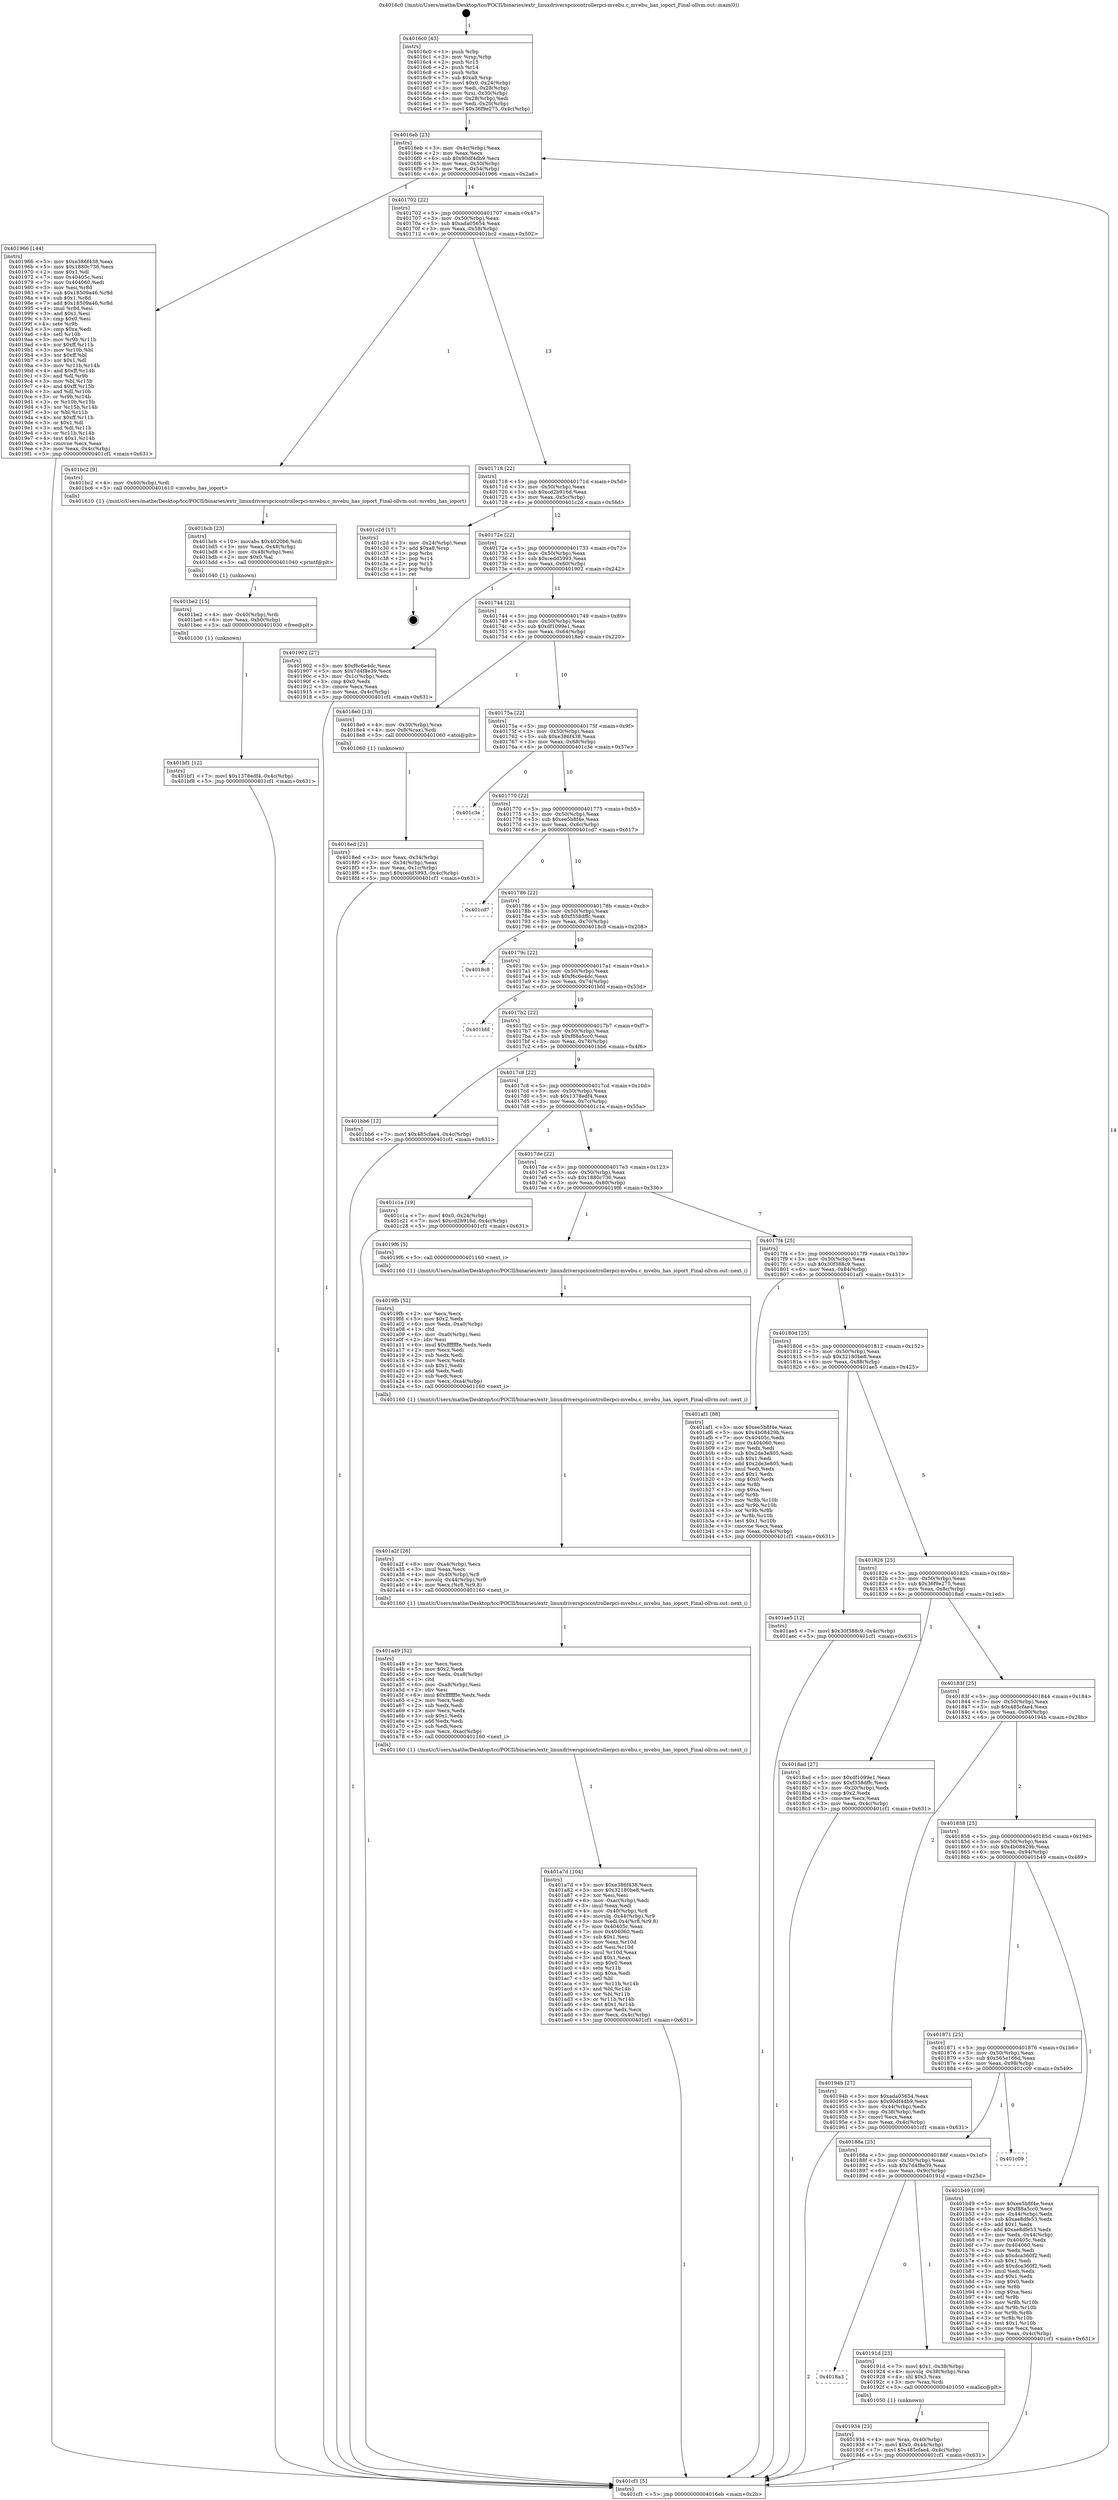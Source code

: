 digraph "0x4016c0" {
  label = "0x4016c0 (/mnt/c/Users/mathe/Desktop/tcc/POCII/binaries/extr_linuxdriverspcicontrollerpci-mvebu.c_mvebu_has_ioport_Final-ollvm.out::main(0))"
  labelloc = "t"
  node[shape=record]

  Entry [label="",width=0.3,height=0.3,shape=circle,fillcolor=black,style=filled]
  "0x4016eb" [label="{
     0x4016eb [23]\l
     | [instrs]\l
     &nbsp;&nbsp;0x4016eb \<+3\>: mov -0x4c(%rbp),%eax\l
     &nbsp;&nbsp;0x4016ee \<+2\>: mov %eax,%ecx\l
     &nbsp;&nbsp;0x4016f0 \<+6\>: sub $0x90df4db9,%ecx\l
     &nbsp;&nbsp;0x4016f6 \<+3\>: mov %eax,-0x50(%rbp)\l
     &nbsp;&nbsp;0x4016f9 \<+3\>: mov %ecx,-0x54(%rbp)\l
     &nbsp;&nbsp;0x4016fc \<+6\>: je 0000000000401966 \<main+0x2a6\>\l
  }"]
  "0x401966" [label="{
     0x401966 [144]\l
     | [instrs]\l
     &nbsp;&nbsp;0x401966 \<+5\>: mov $0xe386f438,%eax\l
     &nbsp;&nbsp;0x40196b \<+5\>: mov $0x1880c736,%ecx\l
     &nbsp;&nbsp;0x401970 \<+2\>: mov $0x1,%dl\l
     &nbsp;&nbsp;0x401972 \<+7\>: mov 0x40405c,%esi\l
     &nbsp;&nbsp;0x401979 \<+7\>: mov 0x404060,%edi\l
     &nbsp;&nbsp;0x401980 \<+3\>: mov %esi,%r8d\l
     &nbsp;&nbsp;0x401983 \<+7\>: sub $0x18509a46,%r8d\l
     &nbsp;&nbsp;0x40198a \<+4\>: sub $0x1,%r8d\l
     &nbsp;&nbsp;0x40198e \<+7\>: add $0x18509a46,%r8d\l
     &nbsp;&nbsp;0x401995 \<+4\>: imul %r8d,%esi\l
     &nbsp;&nbsp;0x401999 \<+3\>: and $0x1,%esi\l
     &nbsp;&nbsp;0x40199c \<+3\>: cmp $0x0,%esi\l
     &nbsp;&nbsp;0x40199f \<+4\>: sete %r9b\l
     &nbsp;&nbsp;0x4019a3 \<+3\>: cmp $0xa,%edi\l
     &nbsp;&nbsp;0x4019a6 \<+4\>: setl %r10b\l
     &nbsp;&nbsp;0x4019aa \<+3\>: mov %r9b,%r11b\l
     &nbsp;&nbsp;0x4019ad \<+4\>: xor $0xff,%r11b\l
     &nbsp;&nbsp;0x4019b1 \<+3\>: mov %r10b,%bl\l
     &nbsp;&nbsp;0x4019b4 \<+3\>: xor $0xff,%bl\l
     &nbsp;&nbsp;0x4019b7 \<+3\>: xor $0x1,%dl\l
     &nbsp;&nbsp;0x4019ba \<+3\>: mov %r11b,%r14b\l
     &nbsp;&nbsp;0x4019bd \<+4\>: and $0xff,%r14b\l
     &nbsp;&nbsp;0x4019c1 \<+3\>: and %dl,%r9b\l
     &nbsp;&nbsp;0x4019c4 \<+3\>: mov %bl,%r15b\l
     &nbsp;&nbsp;0x4019c7 \<+4\>: and $0xff,%r15b\l
     &nbsp;&nbsp;0x4019cb \<+3\>: and %dl,%r10b\l
     &nbsp;&nbsp;0x4019ce \<+3\>: or %r9b,%r14b\l
     &nbsp;&nbsp;0x4019d1 \<+3\>: or %r10b,%r15b\l
     &nbsp;&nbsp;0x4019d4 \<+3\>: xor %r15b,%r14b\l
     &nbsp;&nbsp;0x4019d7 \<+3\>: or %bl,%r11b\l
     &nbsp;&nbsp;0x4019da \<+4\>: xor $0xff,%r11b\l
     &nbsp;&nbsp;0x4019de \<+3\>: or $0x1,%dl\l
     &nbsp;&nbsp;0x4019e1 \<+3\>: and %dl,%r11b\l
     &nbsp;&nbsp;0x4019e4 \<+3\>: or %r11b,%r14b\l
     &nbsp;&nbsp;0x4019e7 \<+4\>: test $0x1,%r14b\l
     &nbsp;&nbsp;0x4019eb \<+3\>: cmovne %ecx,%eax\l
     &nbsp;&nbsp;0x4019ee \<+3\>: mov %eax,-0x4c(%rbp)\l
     &nbsp;&nbsp;0x4019f1 \<+5\>: jmp 0000000000401cf1 \<main+0x631\>\l
  }"]
  "0x401702" [label="{
     0x401702 [22]\l
     | [instrs]\l
     &nbsp;&nbsp;0x401702 \<+5\>: jmp 0000000000401707 \<main+0x47\>\l
     &nbsp;&nbsp;0x401707 \<+3\>: mov -0x50(%rbp),%eax\l
     &nbsp;&nbsp;0x40170a \<+5\>: sub $0xada05654,%eax\l
     &nbsp;&nbsp;0x40170f \<+3\>: mov %eax,-0x58(%rbp)\l
     &nbsp;&nbsp;0x401712 \<+6\>: je 0000000000401bc2 \<main+0x502\>\l
  }"]
  Exit [label="",width=0.3,height=0.3,shape=circle,fillcolor=black,style=filled,peripheries=2]
  "0x401bc2" [label="{
     0x401bc2 [9]\l
     | [instrs]\l
     &nbsp;&nbsp;0x401bc2 \<+4\>: mov -0x40(%rbp),%rdi\l
     &nbsp;&nbsp;0x401bc6 \<+5\>: call 0000000000401610 \<mvebu_has_ioport\>\l
     | [calls]\l
     &nbsp;&nbsp;0x401610 \{1\} (/mnt/c/Users/mathe/Desktop/tcc/POCII/binaries/extr_linuxdriverspcicontrollerpci-mvebu.c_mvebu_has_ioport_Final-ollvm.out::mvebu_has_ioport)\l
  }"]
  "0x401718" [label="{
     0x401718 [22]\l
     | [instrs]\l
     &nbsp;&nbsp;0x401718 \<+5\>: jmp 000000000040171d \<main+0x5d\>\l
     &nbsp;&nbsp;0x40171d \<+3\>: mov -0x50(%rbp),%eax\l
     &nbsp;&nbsp;0x401720 \<+5\>: sub $0xcd2b916d,%eax\l
     &nbsp;&nbsp;0x401725 \<+3\>: mov %eax,-0x5c(%rbp)\l
     &nbsp;&nbsp;0x401728 \<+6\>: je 0000000000401c2d \<main+0x56d\>\l
  }"]
  "0x401bf1" [label="{
     0x401bf1 [12]\l
     | [instrs]\l
     &nbsp;&nbsp;0x401bf1 \<+7\>: movl $0x1378edf4,-0x4c(%rbp)\l
     &nbsp;&nbsp;0x401bf8 \<+5\>: jmp 0000000000401cf1 \<main+0x631\>\l
  }"]
  "0x401c2d" [label="{
     0x401c2d [17]\l
     | [instrs]\l
     &nbsp;&nbsp;0x401c2d \<+3\>: mov -0x24(%rbp),%eax\l
     &nbsp;&nbsp;0x401c30 \<+7\>: add $0xa8,%rsp\l
     &nbsp;&nbsp;0x401c37 \<+1\>: pop %rbx\l
     &nbsp;&nbsp;0x401c38 \<+2\>: pop %r14\l
     &nbsp;&nbsp;0x401c3a \<+2\>: pop %r15\l
     &nbsp;&nbsp;0x401c3c \<+1\>: pop %rbp\l
     &nbsp;&nbsp;0x401c3d \<+1\>: ret\l
  }"]
  "0x40172e" [label="{
     0x40172e [22]\l
     | [instrs]\l
     &nbsp;&nbsp;0x40172e \<+5\>: jmp 0000000000401733 \<main+0x73\>\l
     &nbsp;&nbsp;0x401733 \<+3\>: mov -0x50(%rbp),%eax\l
     &nbsp;&nbsp;0x401736 \<+5\>: sub $0xcedd5993,%eax\l
     &nbsp;&nbsp;0x40173b \<+3\>: mov %eax,-0x60(%rbp)\l
     &nbsp;&nbsp;0x40173e \<+6\>: je 0000000000401902 \<main+0x242\>\l
  }"]
  "0x401be2" [label="{
     0x401be2 [15]\l
     | [instrs]\l
     &nbsp;&nbsp;0x401be2 \<+4\>: mov -0x40(%rbp),%rdi\l
     &nbsp;&nbsp;0x401be6 \<+6\>: mov %eax,-0xb0(%rbp)\l
     &nbsp;&nbsp;0x401bec \<+5\>: call 0000000000401030 \<free@plt\>\l
     | [calls]\l
     &nbsp;&nbsp;0x401030 \{1\} (unknown)\l
  }"]
  "0x401902" [label="{
     0x401902 [27]\l
     | [instrs]\l
     &nbsp;&nbsp;0x401902 \<+5\>: mov $0xf6c6e4dc,%eax\l
     &nbsp;&nbsp;0x401907 \<+5\>: mov $0x7d4f8e39,%ecx\l
     &nbsp;&nbsp;0x40190c \<+3\>: mov -0x1c(%rbp),%edx\l
     &nbsp;&nbsp;0x40190f \<+3\>: cmp $0x0,%edx\l
     &nbsp;&nbsp;0x401912 \<+3\>: cmove %ecx,%eax\l
     &nbsp;&nbsp;0x401915 \<+3\>: mov %eax,-0x4c(%rbp)\l
     &nbsp;&nbsp;0x401918 \<+5\>: jmp 0000000000401cf1 \<main+0x631\>\l
  }"]
  "0x401744" [label="{
     0x401744 [22]\l
     | [instrs]\l
     &nbsp;&nbsp;0x401744 \<+5\>: jmp 0000000000401749 \<main+0x89\>\l
     &nbsp;&nbsp;0x401749 \<+3\>: mov -0x50(%rbp),%eax\l
     &nbsp;&nbsp;0x40174c \<+5\>: sub $0xdf1099e1,%eax\l
     &nbsp;&nbsp;0x401751 \<+3\>: mov %eax,-0x64(%rbp)\l
     &nbsp;&nbsp;0x401754 \<+6\>: je 00000000004018e0 \<main+0x220\>\l
  }"]
  "0x401bcb" [label="{
     0x401bcb [23]\l
     | [instrs]\l
     &nbsp;&nbsp;0x401bcb \<+10\>: movabs $0x4020b6,%rdi\l
     &nbsp;&nbsp;0x401bd5 \<+3\>: mov %eax,-0x48(%rbp)\l
     &nbsp;&nbsp;0x401bd8 \<+3\>: mov -0x48(%rbp),%esi\l
     &nbsp;&nbsp;0x401bdb \<+2\>: mov $0x0,%al\l
     &nbsp;&nbsp;0x401bdd \<+5\>: call 0000000000401040 \<printf@plt\>\l
     | [calls]\l
     &nbsp;&nbsp;0x401040 \{1\} (unknown)\l
  }"]
  "0x4018e0" [label="{
     0x4018e0 [13]\l
     | [instrs]\l
     &nbsp;&nbsp;0x4018e0 \<+4\>: mov -0x30(%rbp),%rax\l
     &nbsp;&nbsp;0x4018e4 \<+4\>: mov 0x8(%rax),%rdi\l
     &nbsp;&nbsp;0x4018e8 \<+5\>: call 0000000000401060 \<atoi@plt\>\l
     | [calls]\l
     &nbsp;&nbsp;0x401060 \{1\} (unknown)\l
  }"]
  "0x40175a" [label="{
     0x40175a [22]\l
     | [instrs]\l
     &nbsp;&nbsp;0x40175a \<+5\>: jmp 000000000040175f \<main+0x9f\>\l
     &nbsp;&nbsp;0x40175f \<+3\>: mov -0x50(%rbp),%eax\l
     &nbsp;&nbsp;0x401762 \<+5\>: sub $0xe386f438,%eax\l
     &nbsp;&nbsp;0x401767 \<+3\>: mov %eax,-0x68(%rbp)\l
     &nbsp;&nbsp;0x40176a \<+6\>: je 0000000000401c3e \<main+0x57e\>\l
  }"]
  "0x401a7d" [label="{
     0x401a7d [104]\l
     | [instrs]\l
     &nbsp;&nbsp;0x401a7d \<+5\>: mov $0xe386f438,%ecx\l
     &nbsp;&nbsp;0x401a82 \<+5\>: mov $0x32180be8,%edx\l
     &nbsp;&nbsp;0x401a87 \<+2\>: xor %esi,%esi\l
     &nbsp;&nbsp;0x401a89 \<+6\>: mov -0xac(%rbp),%edi\l
     &nbsp;&nbsp;0x401a8f \<+3\>: imul %eax,%edi\l
     &nbsp;&nbsp;0x401a92 \<+4\>: mov -0x40(%rbp),%r8\l
     &nbsp;&nbsp;0x401a96 \<+4\>: movslq -0x44(%rbp),%r9\l
     &nbsp;&nbsp;0x401a9a \<+5\>: mov %edi,0x4(%r8,%r9,8)\l
     &nbsp;&nbsp;0x401a9f \<+7\>: mov 0x40405c,%eax\l
     &nbsp;&nbsp;0x401aa6 \<+7\>: mov 0x404060,%edi\l
     &nbsp;&nbsp;0x401aad \<+3\>: sub $0x1,%esi\l
     &nbsp;&nbsp;0x401ab0 \<+3\>: mov %eax,%r10d\l
     &nbsp;&nbsp;0x401ab3 \<+3\>: add %esi,%r10d\l
     &nbsp;&nbsp;0x401ab6 \<+4\>: imul %r10d,%eax\l
     &nbsp;&nbsp;0x401aba \<+3\>: and $0x1,%eax\l
     &nbsp;&nbsp;0x401abd \<+3\>: cmp $0x0,%eax\l
     &nbsp;&nbsp;0x401ac0 \<+4\>: sete %r11b\l
     &nbsp;&nbsp;0x401ac4 \<+3\>: cmp $0xa,%edi\l
     &nbsp;&nbsp;0x401ac7 \<+3\>: setl %bl\l
     &nbsp;&nbsp;0x401aca \<+3\>: mov %r11b,%r14b\l
     &nbsp;&nbsp;0x401acd \<+3\>: and %bl,%r14b\l
     &nbsp;&nbsp;0x401ad0 \<+3\>: xor %bl,%r11b\l
     &nbsp;&nbsp;0x401ad3 \<+3\>: or %r11b,%r14b\l
     &nbsp;&nbsp;0x401ad6 \<+4\>: test $0x1,%r14b\l
     &nbsp;&nbsp;0x401ada \<+3\>: cmovne %edx,%ecx\l
     &nbsp;&nbsp;0x401add \<+3\>: mov %ecx,-0x4c(%rbp)\l
     &nbsp;&nbsp;0x401ae0 \<+5\>: jmp 0000000000401cf1 \<main+0x631\>\l
  }"]
  "0x401c3e" [label="{
     0x401c3e\l
  }", style=dashed]
  "0x401770" [label="{
     0x401770 [22]\l
     | [instrs]\l
     &nbsp;&nbsp;0x401770 \<+5\>: jmp 0000000000401775 \<main+0xb5\>\l
     &nbsp;&nbsp;0x401775 \<+3\>: mov -0x50(%rbp),%eax\l
     &nbsp;&nbsp;0x401778 \<+5\>: sub $0xee5b8f4e,%eax\l
     &nbsp;&nbsp;0x40177d \<+3\>: mov %eax,-0x6c(%rbp)\l
     &nbsp;&nbsp;0x401780 \<+6\>: je 0000000000401cd7 \<main+0x617\>\l
  }"]
  "0x401a49" [label="{
     0x401a49 [52]\l
     | [instrs]\l
     &nbsp;&nbsp;0x401a49 \<+2\>: xor %ecx,%ecx\l
     &nbsp;&nbsp;0x401a4b \<+5\>: mov $0x2,%edx\l
     &nbsp;&nbsp;0x401a50 \<+6\>: mov %edx,-0xa8(%rbp)\l
     &nbsp;&nbsp;0x401a56 \<+1\>: cltd\l
     &nbsp;&nbsp;0x401a57 \<+6\>: mov -0xa8(%rbp),%esi\l
     &nbsp;&nbsp;0x401a5d \<+2\>: idiv %esi\l
     &nbsp;&nbsp;0x401a5f \<+6\>: imul $0xfffffffe,%edx,%edx\l
     &nbsp;&nbsp;0x401a65 \<+2\>: mov %ecx,%edi\l
     &nbsp;&nbsp;0x401a67 \<+2\>: sub %edx,%edi\l
     &nbsp;&nbsp;0x401a69 \<+2\>: mov %ecx,%edx\l
     &nbsp;&nbsp;0x401a6b \<+3\>: sub $0x1,%edx\l
     &nbsp;&nbsp;0x401a6e \<+2\>: add %edx,%edi\l
     &nbsp;&nbsp;0x401a70 \<+2\>: sub %edi,%ecx\l
     &nbsp;&nbsp;0x401a72 \<+6\>: mov %ecx,-0xac(%rbp)\l
     &nbsp;&nbsp;0x401a78 \<+5\>: call 0000000000401160 \<next_i\>\l
     | [calls]\l
     &nbsp;&nbsp;0x401160 \{1\} (/mnt/c/Users/mathe/Desktop/tcc/POCII/binaries/extr_linuxdriverspcicontrollerpci-mvebu.c_mvebu_has_ioport_Final-ollvm.out::next_i)\l
  }"]
  "0x401cd7" [label="{
     0x401cd7\l
  }", style=dashed]
  "0x401786" [label="{
     0x401786 [22]\l
     | [instrs]\l
     &nbsp;&nbsp;0x401786 \<+5\>: jmp 000000000040178b \<main+0xcb\>\l
     &nbsp;&nbsp;0x40178b \<+3\>: mov -0x50(%rbp),%eax\l
     &nbsp;&nbsp;0x40178e \<+5\>: sub $0xf358dffc,%eax\l
     &nbsp;&nbsp;0x401793 \<+3\>: mov %eax,-0x70(%rbp)\l
     &nbsp;&nbsp;0x401796 \<+6\>: je 00000000004018c8 \<main+0x208\>\l
  }"]
  "0x401a2f" [label="{
     0x401a2f [26]\l
     | [instrs]\l
     &nbsp;&nbsp;0x401a2f \<+6\>: mov -0xa4(%rbp),%ecx\l
     &nbsp;&nbsp;0x401a35 \<+3\>: imul %eax,%ecx\l
     &nbsp;&nbsp;0x401a38 \<+4\>: mov -0x40(%rbp),%r8\l
     &nbsp;&nbsp;0x401a3c \<+4\>: movslq -0x44(%rbp),%r9\l
     &nbsp;&nbsp;0x401a40 \<+4\>: mov %ecx,(%r8,%r9,8)\l
     &nbsp;&nbsp;0x401a44 \<+5\>: call 0000000000401160 \<next_i\>\l
     | [calls]\l
     &nbsp;&nbsp;0x401160 \{1\} (/mnt/c/Users/mathe/Desktop/tcc/POCII/binaries/extr_linuxdriverspcicontrollerpci-mvebu.c_mvebu_has_ioport_Final-ollvm.out::next_i)\l
  }"]
  "0x4018c8" [label="{
     0x4018c8\l
  }", style=dashed]
  "0x40179c" [label="{
     0x40179c [22]\l
     | [instrs]\l
     &nbsp;&nbsp;0x40179c \<+5\>: jmp 00000000004017a1 \<main+0xe1\>\l
     &nbsp;&nbsp;0x4017a1 \<+3\>: mov -0x50(%rbp),%eax\l
     &nbsp;&nbsp;0x4017a4 \<+5\>: sub $0xf6c6e4dc,%eax\l
     &nbsp;&nbsp;0x4017a9 \<+3\>: mov %eax,-0x74(%rbp)\l
     &nbsp;&nbsp;0x4017ac \<+6\>: je 0000000000401bfd \<main+0x53d\>\l
  }"]
  "0x4019fb" [label="{
     0x4019fb [52]\l
     | [instrs]\l
     &nbsp;&nbsp;0x4019fb \<+2\>: xor %ecx,%ecx\l
     &nbsp;&nbsp;0x4019fd \<+5\>: mov $0x2,%edx\l
     &nbsp;&nbsp;0x401a02 \<+6\>: mov %edx,-0xa0(%rbp)\l
     &nbsp;&nbsp;0x401a08 \<+1\>: cltd\l
     &nbsp;&nbsp;0x401a09 \<+6\>: mov -0xa0(%rbp),%esi\l
     &nbsp;&nbsp;0x401a0f \<+2\>: idiv %esi\l
     &nbsp;&nbsp;0x401a11 \<+6\>: imul $0xfffffffe,%edx,%edx\l
     &nbsp;&nbsp;0x401a17 \<+2\>: mov %ecx,%edi\l
     &nbsp;&nbsp;0x401a19 \<+2\>: sub %edx,%edi\l
     &nbsp;&nbsp;0x401a1b \<+2\>: mov %ecx,%edx\l
     &nbsp;&nbsp;0x401a1d \<+3\>: sub $0x1,%edx\l
     &nbsp;&nbsp;0x401a20 \<+2\>: add %edx,%edi\l
     &nbsp;&nbsp;0x401a22 \<+2\>: sub %edi,%ecx\l
     &nbsp;&nbsp;0x401a24 \<+6\>: mov %ecx,-0xa4(%rbp)\l
     &nbsp;&nbsp;0x401a2a \<+5\>: call 0000000000401160 \<next_i\>\l
     | [calls]\l
     &nbsp;&nbsp;0x401160 \{1\} (/mnt/c/Users/mathe/Desktop/tcc/POCII/binaries/extr_linuxdriverspcicontrollerpci-mvebu.c_mvebu_has_ioport_Final-ollvm.out::next_i)\l
  }"]
  "0x401bfd" [label="{
     0x401bfd\l
  }", style=dashed]
  "0x4017b2" [label="{
     0x4017b2 [22]\l
     | [instrs]\l
     &nbsp;&nbsp;0x4017b2 \<+5\>: jmp 00000000004017b7 \<main+0xf7\>\l
     &nbsp;&nbsp;0x4017b7 \<+3\>: mov -0x50(%rbp),%eax\l
     &nbsp;&nbsp;0x4017ba \<+5\>: sub $0xf88a5cc0,%eax\l
     &nbsp;&nbsp;0x4017bf \<+3\>: mov %eax,-0x78(%rbp)\l
     &nbsp;&nbsp;0x4017c2 \<+6\>: je 0000000000401bb6 \<main+0x4f6\>\l
  }"]
  "0x401934" [label="{
     0x401934 [23]\l
     | [instrs]\l
     &nbsp;&nbsp;0x401934 \<+4\>: mov %rax,-0x40(%rbp)\l
     &nbsp;&nbsp;0x401938 \<+7\>: movl $0x0,-0x44(%rbp)\l
     &nbsp;&nbsp;0x40193f \<+7\>: movl $0x485cfae4,-0x4c(%rbp)\l
     &nbsp;&nbsp;0x401946 \<+5\>: jmp 0000000000401cf1 \<main+0x631\>\l
  }"]
  "0x401bb6" [label="{
     0x401bb6 [12]\l
     | [instrs]\l
     &nbsp;&nbsp;0x401bb6 \<+7\>: movl $0x485cfae4,-0x4c(%rbp)\l
     &nbsp;&nbsp;0x401bbd \<+5\>: jmp 0000000000401cf1 \<main+0x631\>\l
  }"]
  "0x4017c8" [label="{
     0x4017c8 [22]\l
     | [instrs]\l
     &nbsp;&nbsp;0x4017c8 \<+5\>: jmp 00000000004017cd \<main+0x10d\>\l
     &nbsp;&nbsp;0x4017cd \<+3\>: mov -0x50(%rbp),%eax\l
     &nbsp;&nbsp;0x4017d0 \<+5\>: sub $0x1378edf4,%eax\l
     &nbsp;&nbsp;0x4017d5 \<+3\>: mov %eax,-0x7c(%rbp)\l
     &nbsp;&nbsp;0x4017d8 \<+6\>: je 0000000000401c1a \<main+0x55a\>\l
  }"]
  "0x4018a3" [label="{
     0x4018a3\l
  }", style=dashed]
  "0x401c1a" [label="{
     0x401c1a [19]\l
     | [instrs]\l
     &nbsp;&nbsp;0x401c1a \<+7\>: movl $0x0,-0x24(%rbp)\l
     &nbsp;&nbsp;0x401c21 \<+7\>: movl $0xcd2b916d,-0x4c(%rbp)\l
     &nbsp;&nbsp;0x401c28 \<+5\>: jmp 0000000000401cf1 \<main+0x631\>\l
  }"]
  "0x4017de" [label="{
     0x4017de [22]\l
     | [instrs]\l
     &nbsp;&nbsp;0x4017de \<+5\>: jmp 00000000004017e3 \<main+0x123\>\l
     &nbsp;&nbsp;0x4017e3 \<+3\>: mov -0x50(%rbp),%eax\l
     &nbsp;&nbsp;0x4017e6 \<+5\>: sub $0x1880c736,%eax\l
     &nbsp;&nbsp;0x4017eb \<+3\>: mov %eax,-0x80(%rbp)\l
     &nbsp;&nbsp;0x4017ee \<+6\>: je 00000000004019f6 \<main+0x336\>\l
  }"]
  "0x40191d" [label="{
     0x40191d [23]\l
     | [instrs]\l
     &nbsp;&nbsp;0x40191d \<+7\>: movl $0x1,-0x38(%rbp)\l
     &nbsp;&nbsp;0x401924 \<+4\>: movslq -0x38(%rbp),%rax\l
     &nbsp;&nbsp;0x401928 \<+4\>: shl $0x3,%rax\l
     &nbsp;&nbsp;0x40192c \<+3\>: mov %rax,%rdi\l
     &nbsp;&nbsp;0x40192f \<+5\>: call 0000000000401050 \<malloc@plt\>\l
     | [calls]\l
     &nbsp;&nbsp;0x401050 \{1\} (unknown)\l
  }"]
  "0x4019f6" [label="{
     0x4019f6 [5]\l
     | [instrs]\l
     &nbsp;&nbsp;0x4019f6 \<+5\>: call 0000000000401160 \<next_i\>\l
     | [calls]\l
     &nbsp;&nbsp;0x401160 \{1\} (/mnt/c/Users/mathe/Desktop/tcc/POCII/binaries/extr_linuxdriverspcicontrollerpci-mvebu.c_mvebu_has_ioport_Final-ollvm.out::next_i)\l
  }"]
  "0x4017f4" [label="{
     0x4017f4 [25]\l
     | [instrs]\l
     &nbsp;&nbsp;0x4017f4 \<+5\>: jmp 00000000004017f9 \<main+0x139\>\l
     &nbsp;&nbsp;0x4017f9 \<+3\>: mov -0x50(%rbp),%eax\l
     &nbsp;&nbsp;0x4017fc \<+5\>: sub $0x30f388c9,%eax\l
     &nbsp;&nbsp;0x401801 \<+6\>: mov %eax,-0x84(%rbp)\l
     &nbsp;&nbsp;0x401807 \<+6\>: je 0000000000401af1 \<main+0x431\>\l
  }"]
  "0x40188a" [label="{
     0x40188a [25]\l
     | [instrs]\l
     &nbsp;&nbsp;0x40188a \<+5\>: jmp 000000000040188f \<main+0x1cf\>\l
     &nbsp;&nbsp;0x40188f \<+3\>: mov -0x50(%rbp),%eax\l
     &nbsp;&nbsp;0x401892 \<+5\>: sub $0x7d4f8e39,%eax\l
     &nbsp;&nbsp;0x401897 \<+6\>: mov %eax,-0x9c(%rbp)\l
     &nbsp;&nbsp;0x40189d \<+6\>: je 000000000040191d \<main+0x25d\>\l
  }"]
  "0x401af1" [label="{
     0x401af1 [88]\l
     | [instrs]\l
     &nbsp;&nbsp;0x401af1 \<+5\>: mov $0xee5b8f4e,%eax\l
     &nbsp;&nbsp;0x401af6 \<+5\>: mov $0x4b08429b,%ecx\l
     &nbsp;&nbsp;0x401afb \<+7\>: mov 0x40405c,%edx\l
     &nbsp;&nbsp;0x401b02 \<+7\>: mov 0x404060,%esi\l
     &nbsp;&nbsp;0x401b09 \<+2\>: mov %edx,%edi\l
     &nbsp;&nbsp;0x401b0b \<+6\>: sub $0x2de3e805,%edi\l
     &nbsp;&nbsp;0x401b11 \<+3\>: sub $0x1,%edi\l
     &nbsp;&nbsp;0x401b14 \<+6\>: add $0x2de3e805,%edi\l
     &nbsp;&nbsp;0x401b1a \<+3\>: imul %edi,%edx\l
     &nbsp;&nbsp;0x401b1d \<+3\>: and $0x1,%edx\l
     &nbsp;&nbsp;0x401b20 \<+3\>: cmp $0x0,%edx\l
     &nbsp;&nbsp;0x401b23 \<+4\>: sete %r8b\l
     &nbsp;&nbsp;0x401b27 \<+3\>: cmp $0xa,%esi\l
     &nbsp;&nbsp;0x401b2a \<+4\>: setl %r9b\l
     &nbsp;&nbsp;0x401b2e \<+3\>: mov %r8b,%r10b\l
     &nbsp;&nbsp;0x401b31 \<+3\>: and %r9b,%r10b\l
     &nbsp;&nbsp;0x401b34 \<+3\>: xor %r9b,%r8b\l
     &nbsp;&nbsp;0x401b37 \<+3\>: or %r8b,%r10b\l
     &nbsp;&nbsp;0x401b3a \<+4\>: test $0x1,%r10b\l
     &nbsp;&nbsp;0x401b3e \<+3\>: cmovne %ecx,%eax\l
     &nbsp;&nbsp;0x401b41 \<+3\>: mov %eax,-0x4c(%rbp)\l
     &nbsp;&nbsp;0x401b44 \<+5\>: jmp 0000000000401cf1 \<main+0x631\>\l
  }"]
  "0x40180d" [label="{
     0x40180d [25]\l
     | [instrs]\l
     &nbsp;&nbsp;0x40180d \<+5\>: jmp 0000000000401812 \<main+0x152\>\l
     &nbsp;&nbsp;0x401812 \<+3\>: mov -0x50(%rbp),%eax\l
     &nbsp;&nbsp;0x401815 \<+5\>: sub $0x32180be8,%eax\l
     &nbsp;&nbsp;0x40181a \<+6\>: mov %eax,-0x88(%rbp)\l
     &nbsp;&nbsp;0x401820 \<+6\>: je 0000000000401ae5 \<main+0x425\>\l
  }"]
  "0x401c09" [label="{
     0x401c09\l
  }", style=dashed]
  "0x401ae5" [label="{
     0x401ae5 [12]\l
     | [instrs]\l
     &nbsp;&nbsp;0x401ae5 \<+7\>: movl $0x30f388c9,-0x4c(%rbp)\l
     &nbsp;&nbsp;0x401aec \<+5\>: jmp 0000000000401cf1 \<main+0x631\>\l
  }"]
  "0x401826" [label="{
     0x401826 [25]\l
     | [instrs]\l
     &nbsp;&nbsp;0x401826 \<+5\>: jmp 000000000040182b \<main+0x16b\>\l
     &nbsp;&nbsp;0x40182b \<+3\>: mov -0x50(%rbp),%eax\l
     &nbsp;&nbsp;0x40182e \<+5\>: sub $0x36f9e275,%eax\l
     &nbsp;&nbsp;0x401833 \<+6\>: mov %eax,-0x8c(%rbp)\l
     &nbsp;&nbsp;0x401839 \<+6\>: je 00000000004018ad \<main+0x1ed\>\l
  }"]
  "0x401871" [label="{
     0x401871 [25]\l
     | [instrs]\l
     &nbsp;&nbsp;0x401871 \<+5\>: jmp 0000000000401876 \<main+0x1b6\>\l
     &nbsp;&nbsp;0x401876 \<+3\>: mov -0x50(%rbp),%eax\l
     &nbsp;&nbsp;0x401879 \<+5\>: sub $0x565e166d,%eax\l
     &nbsp;&nbsp;0x40187e \<+6\>: mov %eax,-0x98(%rbp)\l
     &nbsp;&nbsp;0x401884 \<+6\>: je 0000000000401c09 \<main+0x549\>\l
  }"]
  "0x4018ad" [label="{
     0x4018ad [27]\l
     | [instrs]\l
     &nbsp;&nbsp;0x4018ad \<+5\>: mov $0xdf1099e1,%eax\l
     &nbsp;&nbsp;0x4018b2 \<+5\>: mov $0xf358dffc,%ecx\l
     &nbsp;&nbsp;0x4018b7 \<+3\>: mov -0x20(%rbp),%edx\l
     &nbsp;&nbsp;0x4018ba \<+3\>: cmp $0x2,%edx\l
     &nbsp;&nbsp;0x4018bd \<+3\>: cmovne %ecx,%eax\l
     &nbsp;&nbsp;0x4018c0 \<+3\>: mov %eax,-0x4c(%rbp)\l
     &nbsp;&nbsp;0x4018c3 \<+5\>: jmp 0000000000401cf1 \<main+0x631\>\l
  }"]
  "0x40183f" [label="{
     0x40183f [25]\l
     | [instrs]\l
     &nbsp;&nbsp;0x40183f \<+5\>: jmp 0000000000401844 \<main+0x184\>\l
     &nbsp;&nbsp;0x401844 \<+3\>: mov -0x50(%rbp),%eax\l
     &nbsp;&nbsp;0x401847 \<+5\>: sub $0x485cfae4,%eax\l
     &nbsp;&nbsp;0x40184c \<+6\>: mov %eax,-0x90(%rbp)\l
     &nbsp;&nbsp;0x401852 \<+6\>: je 000000000040194b \<main+0x28b\>\l
  }"]
  "0x401cf1" [label="{
     0x401cf1 [5]\l
     | [instrs]\l
     &nbsp;&nbsp;0x401cf1 \<+5\>: jmp 00000000004016eb \<main+0x2b\>\l
  }"]
  "0x4016c0" [label="{
     0x4016c0 [43]\l
     | [instrs]\l
     &nbsp;&nbsp;0x4016c0 \<+1\>: push %rbp\l
     &nbsp;&nbsp;0x4016c1 \<+3\>: mov %rsp,%rbp\l
     &nbsp;&nbsp;0x4016c4 \<+2\>: push %r15\l
     &nbsp;&nbsp;0x4016c6 \<+2\>: push %r14\l
     &nbsp;&nbsp;0x4016c8 \<+1\>: push %rbx\l
     &nbsp;&nbsp;0x4016c9 \<+7\>: sub $0xa8,%rsp\l
     &nbsp;&nbsp;0x4016d0 \<+7\>: movl $0x0,-0x24(%rbp)\l
     &nbsp;&nbsp;0x4016d7 \<+3\>: mov %edi,-0x28(%rbp)\l
     &nbsp;&nbsp;0x4016da \<+4\>: mov %rsi,-0x30(%rbp)\l
     &nbsp;&nbsp;0x4016de \<+3\>: mov -0x28(%rbp),%edi\l
     &nbsp;&nbsp;0x4016e1 \<+3\>: mov %edi,-0x20(%rbp)\l
     &nbsp;&nbsp;0x4016e4 \<+7\>: movl $0x36f9e275,-0x4c(%rbp)\l
  }"]
  "0x4018ed" [label="{
     0x4018ed [21]\l
     | [instrs]\l
     &nbsp;&nbsp;0x4018ed \<+3\>: mov %eax,-0x34(%rbp)\l
     &nbsp;&nbsp;0x4018f0 \<+3\>: mov -0x34(%rbp),%eax\l
     &nbsp;&nbsp;0x4018f3 \<+3\>: mov %eax,-0x1c(%rbp)\l
     &nbsp;&nbsp;0x4018f6 \<+7\>: movl $0xcedd5993,-0x4c(%rbp)\l
     &nbsp;&nbsp;0x4018fd \<+5\>: jmp 0000000000401cf1 \<main+0x631\>\l
  }"]
  "0x401b49" [label="{
     0x401b49 [109]\l
     | [instrs]\l
     &nbsp;&nbsp;0x401b49 \<+5\>: mov $0xee5b8f4e,%eax\l
     &nbsp;&nbsp;0x401b4e \<+5\>: mov $0xf88a5cc0,%ecx\l
     &nbsp;&nbsp;0x401b53 \<+3\>: mov -0x44(%rbp),%edx\l
     &nbsp;&nbsp;0x401b56 \<+6\>: sub $0xae8dfe53,%edx\l
     &nbsp;&nbsp;0x401b5c \<+3\>: add $0x1,%edx\l
     &nbsp;&nbsp;0x401b5f \<+6\>: add $0xae8dfe53,%edx\l
     &nbsp;&nbsp;0x401b65 \<+3\>: mov %edx,-0x44(%rbp)\l
     &nbsp;&nbsp;0x401b68 \<+7\>: mov 0x40405c,%edx\l
     &nbsp;&nbsp;0x401b6f \<+7\>: mov 0x404060,%esi\l
     &nbsp;&nbsp;0x401b76 \<+2\>: mov %edx,%edi\l
     &nbsp;&nbsp;0x401b78 \<+6\>: sub $0xdca360f2,%edi\l
     &nbsp;&nbsp;0x401b7e \<+3\>: sub $0x1,%edi\l
     &nbsp;&nbsp;0x401b81 \<+6\>: add $0xdca360f2,%edi\l
     &nbsp;&nbsp;0x401b87 \<+3\>: imul %edi,%edx\l
     &nbsp;&nbsp;0x401b8a \<+3\>: and $0x1,%edx\l
     &nbsp;&nbsp;0x401b8d \<+3\>: cmp $0x0,%edx\l
     &nbsp;&nbsp;0x401b90 \<+4\>: sete %r8b\l
     &nbsp;&nbsp;0x401b94 \<+3\>: cmp $0xa,%esi\l
     &nbsp;&nbsp;0x401b97 \<+4\>: setl %r9b\l
     &nbsp;&nbsp;0x401b9b \<+3\>: mov %r8b,%r10b\l
     &nbsp;&nbsp;0x401b9e \<+3\>: and %r9b,%r10b\l
     &nbsp;&nbsp;0x401ba1 \<+3\>: xor %r9b,%r8b\l
     &nbsp;&nbsp;0x401ba4 \<+3\>: or %r8b,%r10b\l
     &nbsp;&nbsp;0x401ba7 \<+4\>: test $0x1,%r10b\l
     &nbsp;&nbsp;0x401bab \<+3\>: cmovne %ecx,%eax\l
     &nbsp;&nbsp;0x401bae \<+3\>: mov %eax,-0x4c(%rbp)\l
     &nbsp;&nbsp;0x401bb1 \<+5\>: jmp 0000000000401cf1 \<main+0x631\>\l
  }"]
  "0x40194b" [label="{
     0x40194b [27]\l
     | [instrs]\l
     &nbsp;&nbsp;0x40194b \<+5\>: mov $0xada05654,%eax\l
     &nbsp;&nbsp;0x401950 \<+5\>: mov $0x90df4db9,%ecx\l
     &nbsp;&nbsp;0x401955 \<+3\>: mov -0x44(%rbp),%edx\l
     &nbsp;&nbsp;0x401958 \<+3\>: cmp -0x38(%rbp),%edx\l
     &nbsp;&nbsp;0x40195b \<+3\>: cmovl %ecx,%eax\l
     &nbsp;&nbsp;0x40195e \<+3\>: mov %eax,-0x4c(%rbp)\l
     &nbsp;&nbsp;0x401961 \<+5\>: jmp 0000000000401cf1 \<main+0x631\>\l
  }"]
  "0x401858" [label="{
     0x401858 [25]\l
     | [instrs]\l
     &nbsp;&nbsp;0x401858 \<+5\>: jmp 000000000040185d \<main+0x19d\>\l
     &nbsp;&nbsp;0x40185d \<+3\>: mov -0x50(%rbp),%eax\l
     &nbsp;&nbsp;0x401860 \<+5\>: sub $0x4b08429b,%eax\l
     &nbsp;&nbsp;0x401865 \<+6\>: mov %eax,-0x94(%rbp)\l
     &nbsp;&nbsp;0x40186b \<+6\>: je 0000000000401b49 \<main+0x489\>\l
  }"]
  Entry -> "0x4016c0" [label=" 1"]
  "0x4016eb" -> "0x401966" [label=" 1"]
  "0x4016eb" -> "0x401702" [label=" 14"]
  "0x401c2d" -> Exit [label=" 1"]
  "0x401702" -> "0x401bc2" [label=" 1"]
  "0x401702" -> "0x401718" [label=" 13"]
  "0x401c1a" -> "0x401cf1" [label=" 1"]
  "0x401718" -> "0x401c2d" [label=" 1"]
  "0x401718" -> "0x40172e" [label=" 12"]
  "0x401bf1" -> "0x401cf1" [label=" 1"]
  "0x40172e" -> "0x401902" [label=" 1"]
  "0x40172e" -> "0x401744" [label=" 11"]
  "0x401be2" -> "0x401bf1" [label=" 1"]
  "0x401744" -> "0x4018e0" [label=" 1"]
  "0x401744" -> "0x40175a" [label=" 10"]
  "0x401bcb" -> "0x401be2" [label=" 1"]
  "0x40175a" -> "0x401c3e" [label=" 0"]
  "0x40175a" -> "0x401770" [label=" 10"]
  "0x401bc2" -> "0x401bcb" [label=" 1"]
  "0x401770" -> "0x401cd7" [label=" 0"]
  "0x401770" -> "0x401786" [label=" 10"]
  "0x401bb6" -> "0x401cf1" [label=" 1"]
  "0x401786" -> "0x4018c8" [label=" 0"]
  "0x401786" -> "0x40179c" [label=" 10"]
  "0x401b49" -> "0x401cf1" [label=" 1"]
  "0x40179c" -> "0x401bfd" [label=" 0"]
  "0x40179c" -> "0x4017b2" [label=" 10"]
  "0x401af1" -> "0x401cf1" [label=" 1"]
  "0x4017b2" -> "0x401bb6" [label=" 1"]
  "0x4017b2" -> "0x4017c8" [label=" 9"]
  "0x401ae5" -> "0x401cf1" [label=" 1"]
  "0x4017c8" -> "0x401c1a" [label=" 1"]
  "0x4017c8" -> "0x4017de" [label=" 8"]
  "0x401a7d" -> "0x401cf1" [label=" 1"]
  "0x4017de" -> "0x4019f6" [label=" 1"]
  "0x4017de" -> "0x4017f4" [label=" 7"]
  "0x401a49" -> "0x401a7d" [label=" 1"]
  "0x4017f4" -> "0x401af1" [label=" 1"]
  "0x4017f4" -> "0x40180d" [label=" 6"]
  "0x4019fb" -> "0x401a2f" [label=" 1"]
  "0x40180d" -> "0x401ae5" [label=" 1"]
  "0x40180d" -> "0x401826" [label=" 5"]
  "0x4019f6" -> "0x4019fb" [label=" 1"]
  "0x401826" -> "0x4018ad" [label=" 1"]
  "0x401826" -> "0x40183f" [label=" 4"]
  "0x4018ad" -> "0x401cf1" [label=" 1"]
  "0x4016c0" -> "0x4016eb" [label=" 1"]
  "0x401cf1" -> "0x4016eb" [label=" 14"]
  "0x4018e0" -> "0x4018ed" [label=" 1"]
  "0x4018ed" -> "0x401cf1" [label=" 1"]
  "0x401902" -> "0x401cf1" [label=" 1"]
  "0x40194b" -> "0x401cf1" [label=" 2"]
  "0x40183f" -> "0x40194b" [label=" 2"]
  "0x40183f" -> "0x401858" [label=" 2"]
  "0x401934" -> "0x401cf1" [label=" 1"]
  "0x401858" -> "0x401b49" [label=" 1"]
  "0x401858" -> "0x401871" [label=" 1"]
  "0x401966" -> "0x401cf1" [label=" 1"]
  "0x401871" -> "0x401c09" [label=" 0"]
  "0x401871" -> "0x40188a" [label=" 1"]
  "0x401a2f" -> "0x401a49" [label=" 1"]
  "0x40188a" -> "0x40191d" [label=" 1"]
  "0x40188a" -> "0x4018a3" [label=" 0"]
  "0x40191d" -> "0x401934" [label=" 1"]
}
